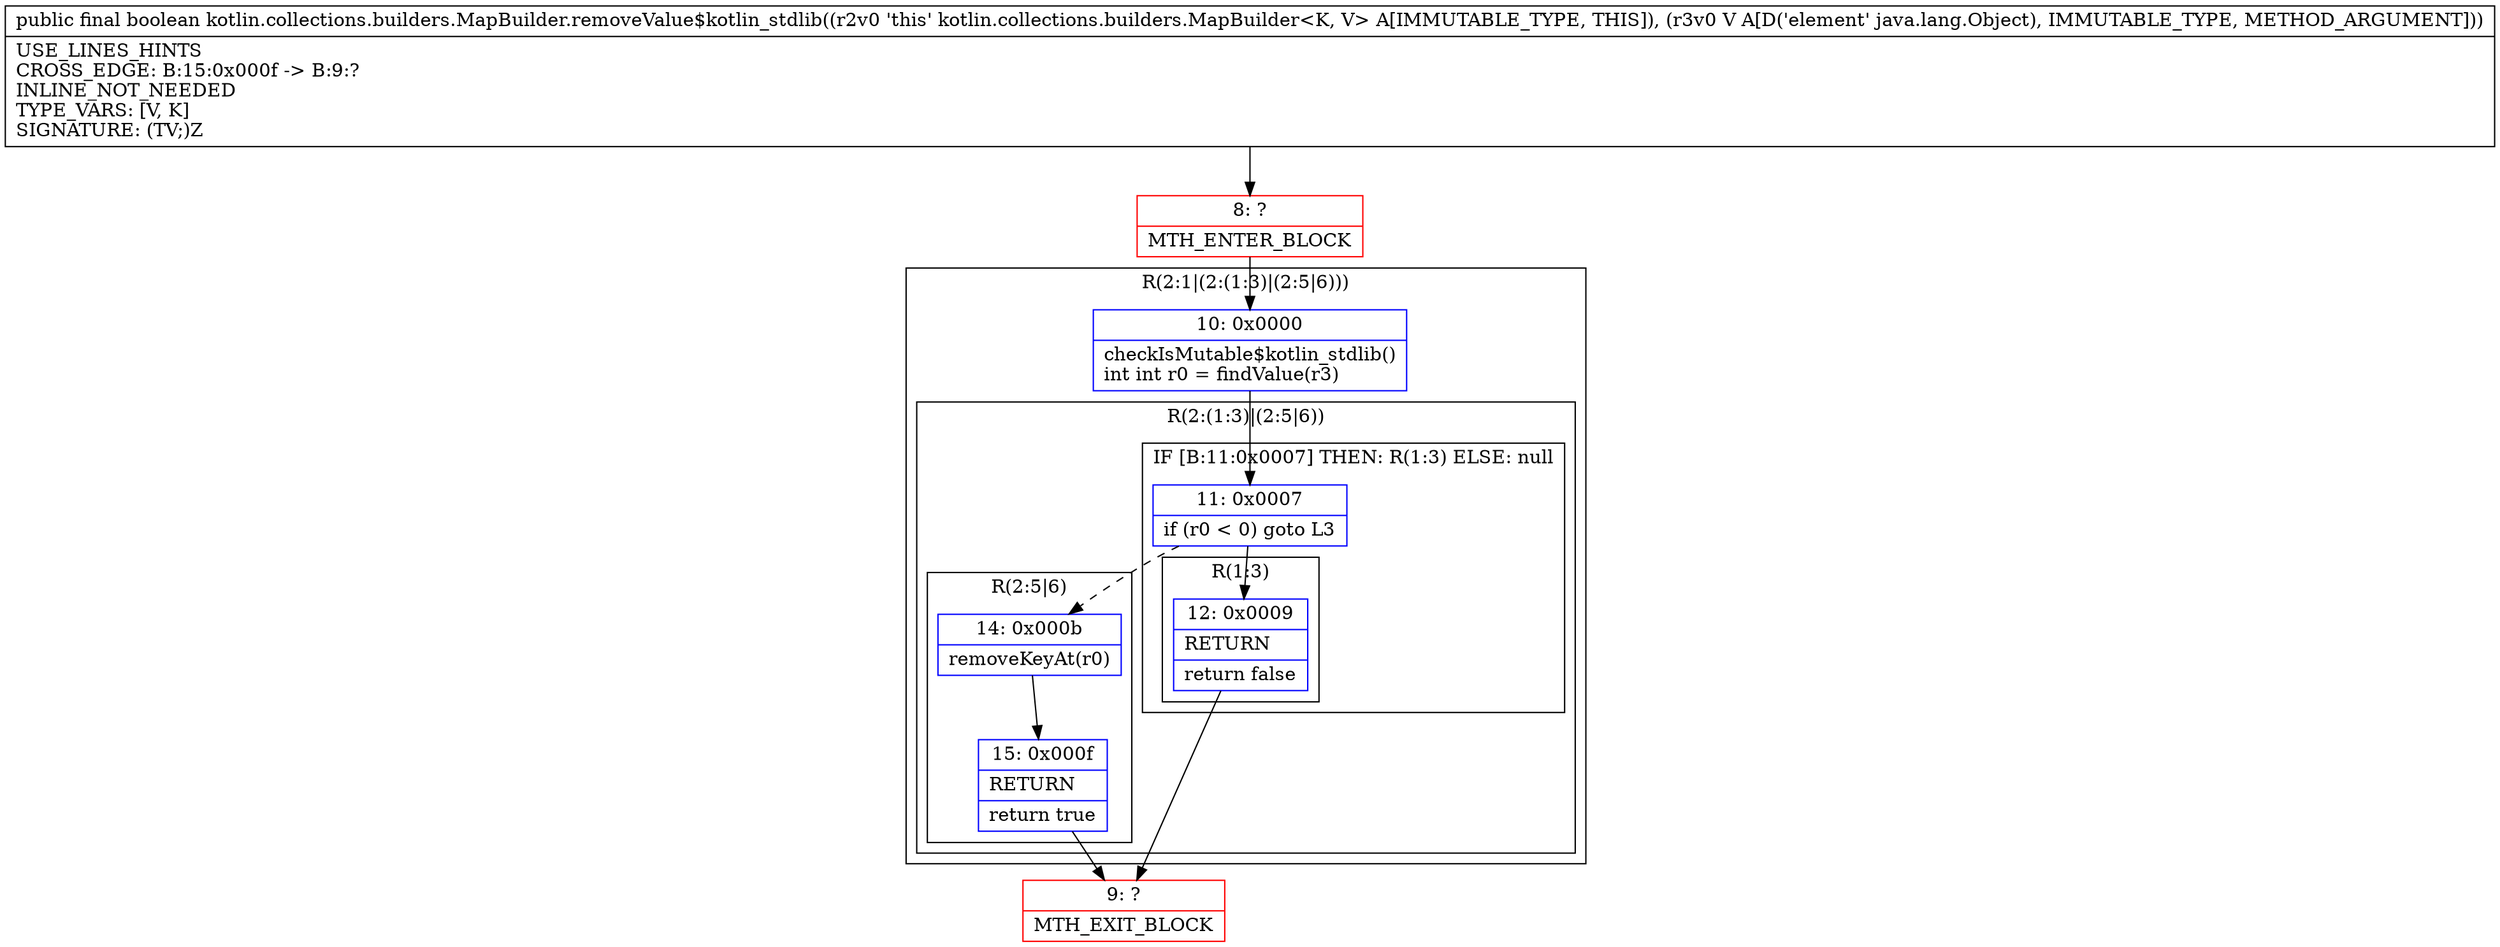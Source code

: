 digraph "CFG forkotlin.collections.builders.MapBuilder.removeValue$kotlin_stdlib(Ljava\/lang\/Object;)Z" {
subgraph cluster_Region_50881978 {
label = "R(2:1|(2:(1:3)|(2:5|6)))";
node [shape=record,color=blue];
Node_10 [shape=record,label="{10\:\ 0x0000|checkIsMutable$kotlin_stdlib()\lint int r0 = findValue(r3)\l}"];
subgraph cluster_Region_1660320923 {
label = "R(2:(1:3)|(2:5|6))";
node [shape=record,color=blue];
subgraph cluster_IfRegion_1287268767 {
label = "IF [B:11:0x0007] THEN: R(1:3) ELSE: null";
node [shape=record,color=blue];
Node_11 [shape=record,label="{11\:\ 0x0007|if (r0 \< 0) goto L3\l}"];
subgraph cluster_Region_31253527 {
label = "R(1:3)";
node [shape=record,color=blue];
Node_12 [shape=record,label="{12\:\ 0x0009|RETURN\l|return false\l}"];
}
}
subgraph cluster_Region_640974763 {
label = "R(2:5|6)";
node [shape=record,color=blue];
Node_14 [shape=record,label="{14\:\ 0x000b|removeKeyAt(r0)\l}"];
Node_15 [shape=record,label="{15\:\ 0x000f|RETURN\l|return true\l}"];
}
}
}
Node_8 [shape=record,color=red,label="{8\:\ ?|MTH_ENTER_BLOCK\l}"];
Node_9 [shape=record,color=red,label="{9\:\ ?|MTH_EXIT_BLOCK\l}"];
MethodNode[shape=record,label="{public final boolean kotlin.collections.builders.MapBuilder.removeValue$kotlin_stdlib((r2v0 'this' kotlin.collections.builders.MapBuilder\<K, V\> A[IMMUTABLE_TYPE, THIS]), (r3v0 V A[D('element' java.lang.Object), IMMUTABLE_TYPE, METHOD_ARGUMENT]))  | USE_LINES_HINTS\lCROSS_EDGE: B:15:0x000f \-\> B:9:?\lINLINE_NOT_NEEDED\lTYPE_VARS: [V, K]\lSIGNATURE: (TV;)Z\l}"];
MethodNode -> Node_8;Node_10 -> Node_11;
Node_11 -> Node_12;
Node_11 -> Node_14[style=dashed];
Node_12 -> Node_9;
Node_14 -> Node_15;
Node_15 -> Node_9;
Node_8 -> Node_10;
}

